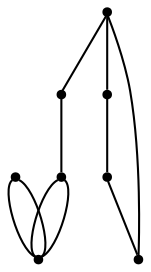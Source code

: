 graph {
  node [shape=point,comment="{\"directed\":false,\"doi\":\"10.1007/3-540-46648-7_37\",\"figure\":\"? (6)\"}"]

  v0 [pos="1537.9422175393447,621.5437907911471"]
  v1 [pos="1444.1804982429003,1063.869386308198"]
  v2 [pos="1356.1695180775669,1025.3628112662484"]
  v3 [pos="1396.1745119520924,686.5549319771515"]
  v4 [pos="1315.1644080992849,1096.3749886957803"]
  v5 [pos="1341.1676175556413,814.5768265418767"]
  v6 [pos="1271.9089812495965,857.8342113450924"]
  v7 [pos="1191.1488666813307,881.838260935463"]

  v2 -- v1 [id="-2",pos="1356.1695180775669,1025.3628112662484 1059.1323964333303,1096.8750538530207 1059.1323964333303,1096.8750538530207 1059.1323964333303,1096.8750538530207 1059.1323964333303,1060.8688363918538 1059.1323964333303,1060.8688363918538 1059.1323964333303,1060.8688363918538 1444.1804982429003,1063.869386308198 1444.1804982429003,1063.869386308198 1444.1804982429003,1063.869386308198"]
  v4 -- v7 [id="-4",pos="1315.1644080992849,1096.3749886957803 1191.1488666813307,881.838260935463 1191.1488666813307,881.838260935463 1191.1488666813307,881.838260935463"]
  v7 -- v6 [id="-5",pos="1191.1488666813307,881.838260935463 1271.9089812495965,857.8342113450924 1271.9089812495965,857.8342113450924 1271.9089812495965,857.8342113450924"]
  v6 -- v5 [id="-6",pos="1271.9089812495965,857.8342113450924 1280.1600583297732,855.8338553323897 1280.1600583297732,855.8338553323897 1280.1600583297732,855.8338553323897 1341.1676175556413,814.5768265418767 1341.1676175556413,814.5768265418767 1341.1676175556413,814.5768265418767"]
  v5 -- v4 [id="-7",pos="1341.1676175556413,814.5768265418767 1392.1739521577165,692.8060007992995 1392.1739521577165,692.8060007992995 1392.1739521577165,692.8060007992995 1398.1747123664866,693.8061311137803 1398.1747123664866,693.8061311137803 1398.1747123664866,693.8061311137803 1398.1747123664866,695.8065189210633 1398.1747123664866,695.8065189210633 1398.1747123664866,695.8065189210633 1397.1746280558484,695.8065189210633 1397.1746280558484,695.8065189210633 1397.1746280558484,695.8065189210633 1397.1746280558484,693.8061311137803 1397.1746280558484,693.8061311137803 1397.1746280558484,693.8061311137803 1398.1747123664866,693.8061311137803 1398.1747123664866,693.8061311137803 1398.1747123664866,693.8061311137803 1315.1644080992849,1096.3749886957803 1315.1644080992849,1096.3749886957803 1315.1644080992849,1096.3749886957803"]
  v0 -- v1 [id="-82",pos="1537.9422175393447,621.5437907911471 1542.192703032027,1060.8688363918538 1542.192703032027,1060.8688363918538 1542.192703032027,1060.8688363918538 1444.1804982429003,1063.869386308198 1444.1804982429003,1063.869386308198 1444.1804982429003,1063.869386308198"]
  v0 -- v1 [id="-83",pos="1537.9422175393447,621.5437907911471 1443.1804139322621,619.7934355624845 1443.1804139322621,619.7934355624845 1443.1804139322621,619.7934355624845 1444.1804982429003,1063.869386308198 1444.1804982429003,1063.869386308198 1444.1804982429003,1063.869386308198"]
  v2 -- v1 [id="-84",pos="1356.1695180775669,1025.3628112662484 1444.1804982429003,1063.869386308198 1444.1804982429003,1063.869386308198 1444.1804982429003,1063.869386308198"]
  v3 -- v0 [id="-85",pos="1396.1745119520924,686.5549319771515 1537.9422175393447,621.5437907911471 1537.9422175393447,621.5437907911471 1537.9422175393447,621.5437907911471"]
  v4 -- v3 [id="-87",pos="1315.1644080992849,1096.3749886957803 1396.1745119520924,686.5549319771515 1396.1745119520924,686.5549319771515 1396.1745119520924,686.5549319771515"]
}